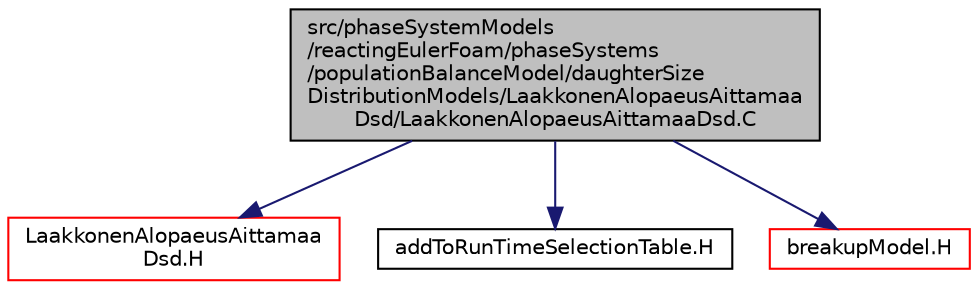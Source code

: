 digraph "src/phaseSystemModels/reactingEulerFoam/phaseSystems/populationBalanceModel/daughterSizeDistributionModels/LaakkonenAlopaeusAittamaaDsd/LaakkonenAlopaeusAittamaaDsd.C"
{
  bgcolor="transparent";
  edge [fontname="Helvetica",fontsize="10",labelfontname="Helvetica",labelfontsize="10"];
  node [fontname="Helvetica",fontsize="10",shape=record];
  Node1 [label="src/phaseSystemModels\l/reactingEulerFoam/phaseSystems\l/populationBalanceModel/daughterSize\lDistributionModels/LaakkonenAlopaeusAittamaa\lDsd/LaakkonenAlopaeusAittamaaDsd.C",height=0.2,width=0.4,color="black", fillcolor="grey75", style="filled" fontcolor="black"];
  Node1 -> Node2 [color="midnightblue",fontsize="10",style="solid",fontname="Helvetica"];
  Node2 [label="LaakkonenAlopaeusAittamaa\lDsd.H",height=0.2,width=0.4,color="red",URL="$LaakkonenAlopaeusAittamaaDsd_8H.html"];
  Node1 -> Node3 [color="midnightblue",fontsize="10",style="solid",fontname="Helvetica"];
  Node3 [label="addToRunTimeSelectionTable.H",height=0.2,width=0.4,color="black",URL="$addToRunTimeSelectionTable_8H.html",tooltip="Macros for easy insertion into run-time selection tables. "];
  Node1 -> Node4 [color="midnightblue",fontsize="10",style="solid",fontname="Helvetica"];
  Node4 [label="breakupModel.H",height=0.2,width=0.4,color="red",URL="$breakupModel_8H.html"];
}
